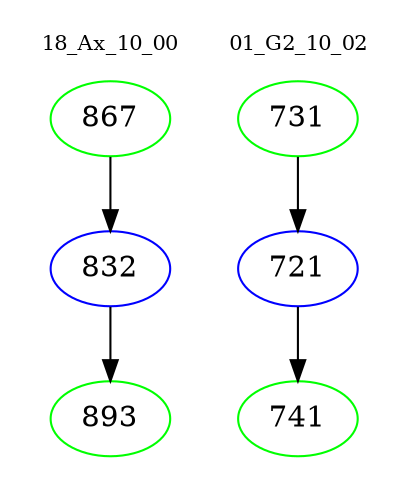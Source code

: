 digraph{
subgraph cluster_0 {
color = white
label = "18_Ax_10_00";
fontsize=10;
T0_867 [label="867", color="green"]
T0_867 -> T0_832 [color="black"]
T0_832 [label="832", color="blue"]
T0_832 -> T0_893 [color="black"]
T0_893 [label="893", color="green"]
}
subgraph cluster_1 {
color = white
label = "01_G2_10_02";
fontsize=10;
T1_731 [label="731", color="green"]
T1_731 -> T1_721 [color="black"]
T1_721 [label="721", color="blue"]
T1_721 -> T1_741 [color="black"]
T1_741 [label="741", color="green"]
}
}

